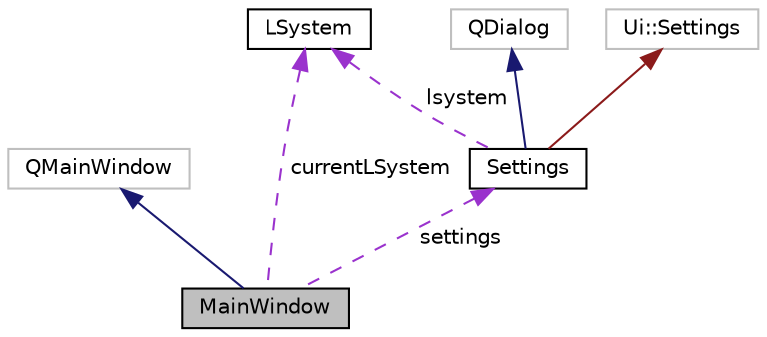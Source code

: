 digraph "MainWindow"
{
  edge [fontname="Helvetica",fontsize="10",labelfontname="Helvetica",labelfontsize="10"];
  node [fontname="Helvetica",fontsize="10",shape=record];
  Node2 [label="MainWindow",height=0.2,width=0.4,color="black", fillcolor="grey75", style="filled", fontcolor="black"];
  Node3 -> Node2 [dir="back",color="midnightblue",fontsize="10",style="solid",fontname="Helvetica"];
  Node3 [label="QMainWindow",height=0.2,width=0.4,color="grey75", fillcolor="white", style="filled"];
  Node4 -> Node2 [dir="back",color="darkorchid3",fontsize="10",style="dashed",label=" currentLSystem" ,fontname="Helvetica"];
  Node4 [label="LSystem",height=0.2,width=0.4,color="black", fillcolor="white", style="filled",URL="$classLSystem.html",tooltip="The LSystem class used to import, export, parse and generate languages. "];
  Node5 -> Node2 [dir="back",color="darkorchid3",fontsize="10",style="dashed",label=" settings" ,fontname="Helvetica"];
  Node5 [label="Settings",height=0.2,width=0.4,color="black", fillcolor="white", style="filled",URL="$classSettings.html",tooltip="The Settings class linked to the settings window. "];
  Node6 -> Node5 [dir="back",color="midnightblue",fontsize="10",style="solid",fontname="Helvetica"];
  Node6 [label="QDialog",height=0.2,width=0.4,color="grey75", fillcolor="white", style="filled"];
  Node7 -> Node5 [dir="back",color="firebrick4",fontsize="10",style="solid",fontname="Helvetica"];
  Node7 [label="Ui::Settings",height=0.2,width=0.4,color="grey75", fillcolor="white", style="filled"];
  Node4 -> Node5 [dir="back",color="darkorchid3",fontsize="10",style="dashed",label=" lsystem" ,fontname="Helvetica"];
}
